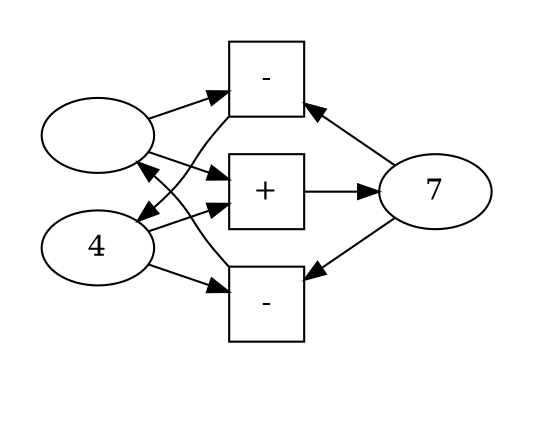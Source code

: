 digraph "bidirectional-addition" {
    graph [rankdir=LR];
    subgraph cluster_0 {
        graph [style=invis
              ,rank=min
              ,ordering=out];
        a [label=""];
        b [label=4];
    }
    subgraph cluster_1 {
        graph [style=invis
              ,rank=same
              ,ordering=out];
        min1 [label="-",shape=square];
        plus [label="+",shape=square];
        min2 [label="-",shape=square];
    }
    subgraph cluster_2 {
        graph [style=invis
              ,rank=max];
        c [label=7];
    }
    a -> plus [weight=50];
    a -> min1 [weight=50];
    b -> plus [weight=50];
    b -> min2 [weight=50];
    c -> min1;
    c -> min2;
    min1 -> b [weight=50];
    min2 -> a [weight=50];
    plus -> c [weight=50];
    a -> c [style=invis
           ,weight=0
           ,minlen=2];
    b -> c [style=invis
           ,weight=0
           ,minlen=2];
}